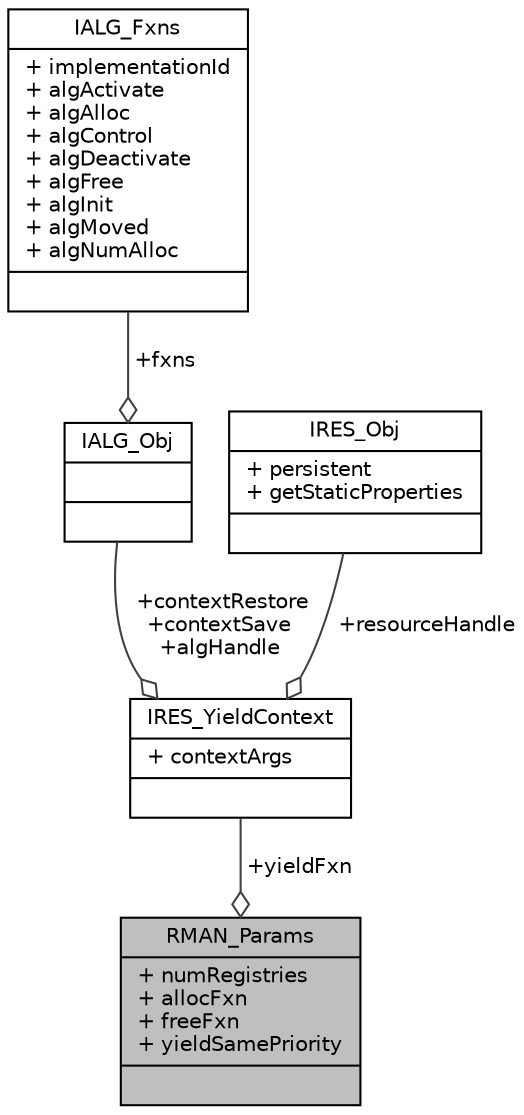 digraph "RMAN_Params"
{
  edge [fontname="Helvetica",fontsize="10",labelfontname="Helvetica",labelfontsize="10"];
  node [fontname="Helvetica",fontsize="10",shape=record];
  Node1 [label="{RMAN_Params\n|+ numRegistries\l+ allocFxn\l+ freeFxn\l+ yieldSamePriority\l|}",height=0.2,width=0.4,color="black", fillcolor="grey75", style="filled", fontcolor="black"];
  Node2 -> Node1 [color="grey25",fontsize="10",style="solid",label=" +yieldFxn" ,arrowhead="odiamond",fontname="Helvetica"];
  Node2 [label="{IRES_YieldContext\n|+ contextArgs\l|}",height=0.2,width=0.4,color="black", fillcolor="white", style="filled",URL="$struct_i_r_e_s___yield_context.html",tooltip="Specifies the algorithm specific handles and context save & restore function pointers and arguments t..."];
  Node3 -> Node2 [color="grey25",fontsize="10",style="solid",label=" +contextRestore\n+contextSave\n+algHandle" ,arrowhead="odiamond",fontname="Helvetica"];
  Node3 [label="{IALG_Obj\n||}",height=0.2,width=0.4,color="black", fillcolor="white", style="filled",URL="$struct_i_a_l_g___obj.html",tooltip="Algorithm instance object definition. "];
  Node4 -> Node3 [color="grey25",fontsize="10",style="solid",label=" +fxns" ,arrowhead="odiamond",fontname="Helvetica"];
  Node4 [label="{IALG_Fxns\n|+ implementationId\l+ algActivate\l+ algAlloc\l+ algControl\l+ algDeactivate\l+ algFree\l+ algInit\l+ algMoved\l+ algNumAlloc\l|}",height=0.2,width=0.4,color="black", fillcolor="white", style="filled",URL="$struct_i_a_l_g___fxns.html",tooltip="Defines the fields and methods that must be supplied by all XDAIS algorithms. "];
  Node5 -> Node2 [color="grey25",fontsize="10",style="solid",label=" +resourceHandle" ,arrowhead="odiamond",fontname="Helvetica"];
  Node5 [label="{IRES_Obj\n|+ persistent\l+ getStaticProperties\l|}",height=0.2,width=0.4,color="black", fillcolor="white", style="filled",URL="$struct_i_r_e_s___obj.html",tooltip="IRES_Obj holds the private state associated with each logical resource. "];
}
